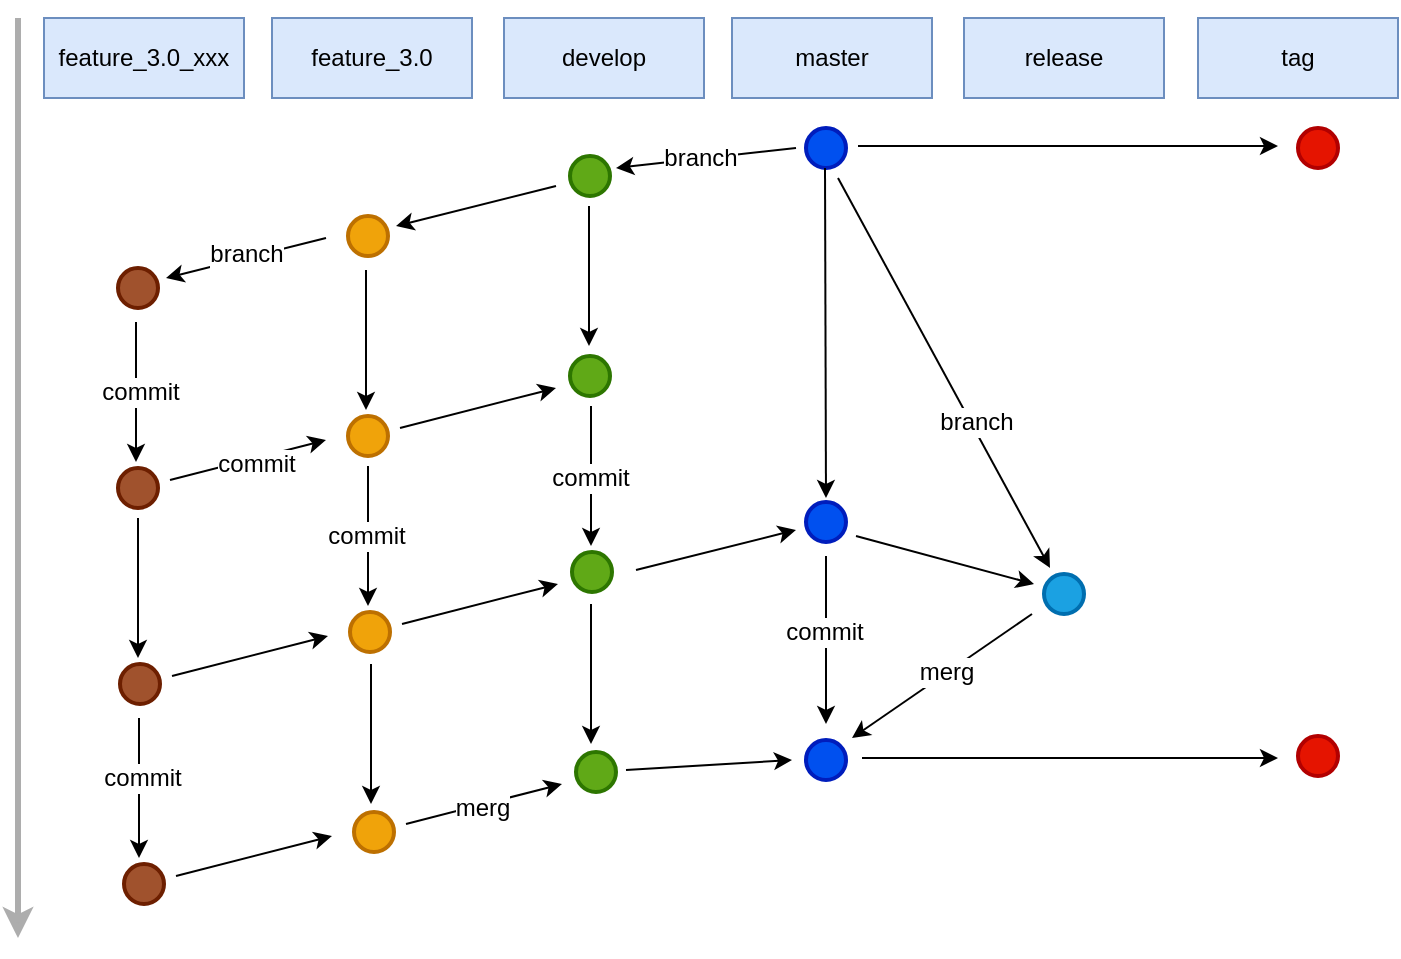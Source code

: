 <mxfile version="12.4.8" type="github">
  <diagram id="bZdrGn_u7kSr5fdO9PJD" name="第 1 页">
    <mxGraphModel dx="1100" dy="709" grid="0" gridSize="10" guides="1" tooltips="1" connect="1" arrows="1" fold="1" page="1" pageScale="1" pageWidth="827" pageHeight="1169" math="0" shadow="0">
      <root>
        <mxCell id="0"/>
        <mxCell id="1" parent="0"/>
        <mxCell id="2eYeX1Lvd2iA7qmvY2sF-1" value="feature_3.0_xxx" style="rounded=0;whiteSpace=wrap;html=1;fillColor=#dae8fc;strokeColor=#6c8ebf;" parent="1" vertex="1">
          <mxGeometry x="123" y="90" width="100" height="40" as="geometry"/>
        </mxCell>
        <mxCell id="2eYeX1Lvd2iA7qmvY2sF-2" value="master" style="rounded=0;whiteSpace=wrap;html=1;fillColor=#dae8fc;strokeColor=#6c8ebf;" parent="1" vertex="1">
          <mxGeometry x="467" y="90" width="100" height="40" as="geometry"/>
        </mxCell>
        <mxCell id="2eYeX1Lvd2iA7qmvY2sF-3" value="develop" style="rounded=0;whiteSpace=wrap;html=1;fillColor=#dae8fc;strokeColor=#6c8ebf;" parent="1" vertex="1">
          <mxGeometry x="353" y="90" width="100" height="40" as="geometry"/>
        </mxCell>
        <mxCell id="2eYeX1Lvd2iA7qmvY2sF-4" value="feature_3.0" style="rounded=0;whiteSpace=wrap;html=1;fillColor=#dae8fc;strokeColor=#6c8ebf;" parent="1" vertex="1">
          <mxGeometry x="237" y="90" width="100" height="40" as="geometry"/>
        </mxCell>
        <mxCell id="2eYeX1Lvd2iA7qmvY2sF-5" value="release" style="rounded=0;whiteSpace=wrap;html=1;fillColor=#dae8fc;strokeColor=#6c8ebf;" parent="1" vertex="1">
          <mxGeometry x="583" y="90" width="100" height="40" as="geometry"/>
        </mxCell>
        <mxCell id="2eYeX1Lvd2iA7qmvY2sF-6" value="" style="endArrow=classic;html=1;strokeWidth=3;fillColor=#647687;strokeColor=#ADADAD;" parent="1" edge="1">
          <mxGeometry width="50" height="50" relative="1" as="geometry">
            <mxPoint x="110" y="90" as="sourcePoint"/>
            <mxPoint x="110" y="550" as="targetPoint"/>
          </mxGeometry>
        </mxCell>
        <mxCell id="2eYeX1Lvd2iA7qmvY2sF-8" value="" style="ellipse;whiteSpace=wrap;html=1;aspect=fixed;strokeWidth=2;fillColor=#f0a30a;strokeColor=#BD7000;fontColor=#ffffff;" parent="1" vertex="1">
          <mxGeometry x="275" y="189" width="20" height="20" as="geometry"/>
        </mxCell>
        <mxCell id="2eYeX1Lvd2iA7qmvY2sF-9" value="" style="endArrow=classic;html=1;strokeColor=#000000;strokeWidth=1;" parent="1" edge="1">
          <mxGeometry width="50" height="50" relative="1" as="geometry">
            <mxPoint x="499" y="155" as="sourcePoint"/>
            <mxPoint x="409" y="165" as="targetPoint"/>
          </mxGeometry>
        </mxCell>
        <mxCell id="tTkCAmkSZLz3tP1ibJDq-10" value="branch" style="text;html=1;align=center;verticalAlign=middle;resizable=0;points=[];labelBackgroundColor=#ffffff;" vertex="1" connectable="0" parent="2eYeX1Lvd2iA7qmvY2sF-9">
          <mxGeometry x="0.063" y="-1" relative="1" as="geometry">
            <mxPoint as="offset"/>
          </mxGeometry>
        </mxCell>
        <mxCell id="2eYeX1Lvd2iA7qmvY2sF-10" value="" style="ellipse;whiteSpace=wrap;html=1;aspect=fixed;strokeWidth=2;fillColor=#0050ef;strokeColor=#001DBC;fontColor=#ffffff;" parent="1" vertex="1">
          <mxGeometry x="504" y="145" width="20" height="20" as="geometry"/>
        </mxCell>
        <mxCell id="2eYeX1Lvd2iA7qmvY2sF-12" value="" style="ellipse;whiteSpace=wrap;html=1;aspect=fixed;strokeWidth=2;fillColor=#60a917;strokeColor=#2D7600;fontColor=#ffffff;" parent="1" vertex="1">
          <mxGeometry x="386" y="159" width="20" height="20" as="geometry"/>
        </mxCell>
        <mxCell id="2eYeX1Lvd2iA7qmvY2sF-13" value="" style="endArrow=classic;html=1;strokeColor=#000000;strokeWidth=1;" parent="1" edge="1">
          <mxGeometry width="50" height="50" relative="1" as="geometry">
            <mxPoint x="379" y="174" as="sourcePoint"/>
            <mxPoint x="299" y="194" as="targetPoint"/>
          </mxGeometry>
        </mxCell>
        <mxCell id="2eYeX1Lvd2iA7qmvY2sF-14" value="" style="ellipse;whiteSpace=wrap;html=1;aspect=fixed;strokeWidth=2;fillColor=#f0a30a;strokeColor=#BD7000;fontColor=#ffffff;" parent="1" vertex="1">
          <mxGeometry x="275" y="289" width="20" height="20" as="geometry"/>
        </mxCell>
        <mxCell id="2eYeX1Lvd2iA7qmvY2sF-15" value="" style="endArrow=classic;html=1;strokeColor=#000000;strokeWidth=1;" parent="1" edge="1">
          <mxGeometry width="50" height="50" relative="1" as="geometry">
            <mxPoint x="284" y="216" as="sourcePoint"/>
            <mxPoint x="284" y="286" as="targetPoint"/>
          </mxGeometry>
        </mxCell>
        <mxCell id="2eYeX1Lvd2iA7qmvY2sF-16" value="" style="ellipse;whiteSpace=wrap;html=1;aspect=fixed;strokeWidth=2;fillColor=#60a917;strokeColor=#2D7600;fontColor=#ffffff;" parent="1" vertex="1">
          <mxGeometry x="386" y="259" width="20" height="20" as="geometry"/>
        </mxCell>
        <mxCell id="2eYeX1Lvd2iA7qmvY2sF-17" value="" style="endArrow=classic;html=1;strokeColor=#000000;strokeWidth=1;" parent="1" edge="1">
          <mxGeometry width="50" height="50" relative="1" as="geometry">
            <mxPoint x="395.5" y="184" as="sourcePoint"/>
            <mxPoint x="395.5" y="254" as="targetPoint"/>
          </mxGeometry>
        </mxCell>
        <mxCell id="2eYeX1Lvd2iA7qmvY2sF-18" value="" style="endArrow=classic;html=1;strokeColor=#000000;strokeWidth=1;" parent="1" edge="1">
          <mxGeometry width="50" height="50" relative="1" as="geometry">
            <mxPoint x="301" y="295" as="sourcePoint"/>
            <mxPoint x="379" y="275" as="targetPoint"/>
          </mxGeometry>
        </mxCell>
        <mxCell id="2eYeX1Lvd2iA7qmvY2sF-19" value="" style="ellipse;whiteSpace=wrap;html=1;aspect=fixed;strokeWidth=2;fillColor=#f0a30a;strokeColor=#BD7000;fontColor=#ffffff;" parent="1" vertex="1">
          <mxGeometry x="276" y="387" width="20" height="20" as="geometry"/>
        </mxCell>
        <mxCell id="2eYeX1Lvd2iA7qmvY2sF-20" value="" style="endArrow=classic;html=1;strokeColor=#000000;strokeWidth=1;" parent="1" edge="1">
          <mxGeometry width="50" height="50" relative="1" as="geometry">
            <mxPoint x="285" y="314" as="sourcePoint"/>
            <mxPoint x="285" y="384" as="targetPoint"/>
          </mxGeometry>
        </mxCell>
        <mxCell id="tTkCAmkSZLz3tP1ibJDq-20" value="commit" style="text;html=1;align=center;verticalAlign=middle;resizable=0;points=[];labelBackgroundColor=#ffffff;" vertex="1" connectable="0" parent="2eYeX1Lvd2iA7qmvY2sF-20">
          <mxGeometry y="-1" relative="1" as="geometry">
            <mxPoint as="offset"/>
          </mxGeometry>
        </mxCell>
        <mxCell id="2eYeX1Lvd2iA7qmvY2sF-21" value="" style="ellipse;whiteSpace=wrap;html=1;aspect=fixed;strokeWidth=2;fillColor=#60a917;strokeColor=#2D7600;fontColor=#ffffff;" parent="1" vertex="1">
          <mxGeometry x="387" y="357" width="20" height="20" as="geometry"/>
        </mxCell>
        <mxCell id="2eYeX1Lvd2iA7qmvY2sF-22" value="" style="endArrow=classic;html=1;strokeColor=#000000;strokeWidth=1;" parent="1" edge="1">
          <mxGeometry width="50" height="50" relative="1" as="geometry">
            <mxPoint x="302" y="393" as="sourcePoint"/>
            <mxPoint x="380" y="373" as="targetPoint"/>
          </mxGeometry>
        </mxCell>
        <mxCell id="2eYeX1Lvd2iA7qmvY2sF-23" value="" style="endArrow=classic;html=1;strokeColor=#000000;strokeWidth=1;" parent="1" edge="1">
          <mxGeometry width="50" height="50" relative="1" as="geometry">
            <mxPoint x="396.5" y="284" as="sourcePoint"/>
            <mxPoint x="396.5" y="354" as="targetPoint"/>
          </mxGeometry>
        </mxCell>
        <mxCell id="tTkCAmkSZLz3tP1ibJDq-25" value="commit" style="text;html=1;align=center;verticalAlign=middle;resizable=0;points=[];labelBackgroundColor=#ffffff;" vertex="1" connectable="0" parent="2eYeX1Lvd2iA7qmvY2sF-23">
          <mxGeometry x="0.029" y="-1" relative="1" as="geometry">
            <mxPoint as="offset"/>
          </mxGeometry>
        </mxCell>
        <mxCell id="2eYeX1Lvd2iA7qmvY2sF-24" value="" style="endArrow=classic;html=1;strokeColor=#000000;strokeWidth=1;" parent="1" edge="1">
          <mxGeometry width="50" height="50" relative="1" as="geometry">
            <mxPoint x="419" y="366" as="sourcePoint"/>
            <mxPoint x="499" y="346" as="targetPoint"/>
          </mxGeometry>
        </mxCell>
        <mxCell id="2eYeX1Lvd2iA7qmvY2sF-25" value="" style="ellipse;whiteSpace=wrap;html=1;aspect=fixed;strokeWidth=2;fillColor=#0050ef;strokeColor=#001DBC;fontColor=#ffffff;" parent="1" vertex="1">
          <mxGeometry x="504" y="332" width="20" height="20" as="geometry"/>
        </mxCell>
        <mxCell id="2eYeX1Lvd2iA7qmvY2sF-26" value="" style="endArrow=classic;html=1;strokeColor=#000000;strokeWidth=1;" parent="1" edge="1">
          <mxGeometry width="50" height="50" relative="1" as="geometry">
            <mxPoint x="513.5" y="165" as="sourcePoint"/>
            <mxPoint x="514" y="330" as="targetPoint"/>
          </mxGeometry>
        </mxCell>
        <mxCell id="2eYeX1Lvd2iA7qmvY2sF-28" value="" style="endArrow=classic;html=1;strokeColor=#000000;strokeWidth=1;" parent="1" edge="1">
          <mxGeometry width="50" height="50" relative="1" as="geometry">
            <mxPoint x="414" y="466" as="sourcePoint"/>
            <mxPoint x="497" y="461" as="targetPoint"/>
          </mxGeometry>
        </mxCell>
        <mxCell id="2eYeX1Lvd2iA7qmvY2sF-29" value="" style="ellipse;whiteSpace=wrap;html=1;aspect=fixed;strokeWidth=2;fillColor=#0050ef;strokeColor=#001DBC;fontColor=#ffffff;" parent="1" vertex="1">
          <mxGeometry x="504" y="451" width="20" height="20" as="geometry"/>
        </mxCell>
        <mxCell id="2eYeX1Lvd2iA7qmvY2sF-30" value="" style="endArrow=classic;html=1;strokeColor=#000000;strokeWidth=1;" parent="1" edge="1">
          <mxGeometry width="50" height="50" relative="1" as="geometry">
            <mxPoint x="529" y="349" as="sourcePoint"/>
            <mxPoint x="618" y="373" as="targetPoint"/>
          </mxGeometry>
        </mxCell>
        <mxCell id="2eYeX1Lvd2iA7qmvY2sF-31" value="" style="endArrow=classic;html=1;strokeColor=#000000;strokeWidth=1;" parent="1" edge="1">
          <mxGeometry width="50" height="50" relative="1" as="geometry">
            <mxPoint x="514" y="359" as="sourcePoint"/>
            <mxPoint x="514" y="443" as="targetPoint"/>
          </mxGeometry>
        </mxCell>
        <mxCell id="tTkCAmkSZLz3tP1ibJDq-26" value="commit" style="text;html=1;align=center;verticalAlign=middle;resizable=0;points=[];labelBackgroundColor=#ffffff;" vertex="1" connectable="0" parent="2eYeX1Lvd2iA7qmvY2sF-31">
          <mxGeometry x="-0.095" y="-1" relative="1" as="geometry">
            <mxPoint as="offset"/>
          </mxGeometry>
        </mxCell>
        <mxCell id="2eYeX1Lvd2iA7qmvY2sF-32" value="" style="ellipse;whiteSpace=wrap;html=1;aspect=fixed;strokeWidth=2;fillColor=#1ba1e2;strokeColor=#006EAF;fontColor=#ffffff;" parent="1" vertex="1">
          <mxGeometry x="623" y="368" width="20" height="20" as="geometry"/>
        </mxCell>
        <mxCell id="2eYeX1Lvd2iA7qmvY2sF-33" value="" style="endArrow=classic;html=1;strokeColor=#000000;strokeWidth=1;entryX=0.15;entryY=-0.15;entryDx=0;entryDy=0;entryPerimeter=0;" parent="1" target="2eYeX1Lvd2iA7qmvY2sF-32" edge="1">
          <mxGeometry width="50" height="50" relative="1" as="geometry">
            <mxPoint x="520" y="170" as="sourcePoint"/>
            <mxPoint x="630" y="360" as="targetPoint"/>
          </mxGeometry>
        </mxCell>
        <mxCell id="tTkCAmkSZLz3tP1ibJDq-21" value="branch" style="text;html=1;align=center;verticalAlign=middle;resizable=0;points=[];labelBackgroundColor=#ffffff;" vertex="1" connectable="0" parent="2eYeX1Lvd2iA7qmvY2sF-33">
          <mxGeometry x="0.263" y="2" relative="1" as="geometry">
            <mxPoint as="offset"/>
          </mxGeometry>
        </mxCell>
        <mxCell id="2eYeX1Lvd2iA7qmvY2sF-34" value="" style="endArrow=classic;html=1;strokeColor=#000000;strokeWidth=1;" parent="1" edge="1">
          <mxGeometry width="50" height="50" relative="1" as="geometry">
            <mxPoint x="617" y="388" as="sourcePoint"/>
            <mxPoint x="527" y="450" as="targetPoint"/>
          </mxGeometry>
        </mxCell>
        <mxCell id="tTkCAmkSZLz3tP1ibJDq-27" value="merg" style="text;html=1;align=center;verticalAlign=middle;resizable=0;points=[];labelBackgroundColor=#ffffff;" vertex="1" connectable="0" parent="2eYeX1Lvd2iA7qmvY2sF-34">
          <mxGeometry x="-0.051" y="-1" relative="1" as="geometry">
            <mxPoint as="offset"/>
          </mxGeometry>
        </mxCell>
        <mxCell id="2eYeX1Lvd2iA7qmvY2sF-35" value="" style="ellipse;whiteSpace=wrap;html=1;aspect=fixed;strokeWidth=2;fillColor=#e51400;strokeColor=#B20000;fontColor=#ffffff;" parent="1" vertex="1">
          <mxGeometry x="750" y="145" width="20" height="20" as="geometry"/>
        </mxCell>
        <mxCell id="2eYeX1Lvd2iA7qmvY2sF-37" value="" style="endArrow=classic;html=1;strokeColor=#000000;strokeWidth=1;" parent="1" edge="1">
          <mxGeometry width="50" height="50" relative="1" as="geometry">
            <mxPoint x="530" y="154" as="sourcePoint"/>
            <mxPoint x="740" y="154" as="targetPoint"/>
          </mxGeometry>
        </mxCell>
        <mxCell id="2eYeX1Lvd2iA7qmvY2sF-38" value="tag" style="rounded=0;whiteSpace=wrap;html=1;fillColor=#dae8fc;strokeColor=#6c8ebf;" parent="1" vertex="1">
          <mxGeometry x="700" y="90" width="100" height="40" as="geometry"/>
        </mxCell>
        <mxCell id="2eYeX1Lvd2iA7qmvY2sF-39" value="" style="ellipse;whiteSpace=wrap;html=1;aspect=fixed;strokeWidth=2;fillColor=#e51400;strokeColor=#B20000;fontColor=#ffffff;" parent="1" vertex="1">
          <mxGeometry x="750" y="449" width="20" height="20" as="geometry"/>
        </mxCell>
        <mxCell id="2eYeX1Lvd2iA7qmvY2sF-40" value="" style="endArrow=classic;html=1;strokeColor=#000000;strokeWidth=1;" parent="1" edge="1">
          <mxGeometry width="50" height="50" relative="1" as="geometry">
            <mxPoint x="532" y="460" as="sourcePoint"/>
            <mxPoint x="740" y="460" as="targetPoint"/>
          </mxGeometry>
        </mxCell>
        <mxCell id="tTkCAmkSZLz3tP1ibJDq-2" value="" style="ellipse;whiteSpace=wrap;html=1;aspect=fixed;strokeWidth=2;fillColor=#a0522d;strokeColor=#6D1F00;fontColor=#ffffff;" vertex="1" parent="1">
          <mxGeometry x="160" y="215" width="20" height="20" as="geometry"/>
        </mxCell>
        <mxCell id="tTkCAmkSZLz3tP1ibJDq-3" value="" style="endArrow=classic;html=1;strokeColor=#000000;strokeWidth=1;" edge="1" parent="1">
          <mxGeometry width="50" height="50" relative="1" as="geometry">
            <mxPoint x="264" y="200" as="sourcePoint"/>
            <mxPoint x="184" y="220" as="targetPoint"/>
          </mxGeometry>
        </mxCell>
        <mxCell id="tTkCAmkSZLz3tP1ibJDq-11" value="branch" style="text;html=1;align=center;verticalAlign=middle;resizable=0;points=[];labelBackgroundColor=#ffffff;" vertex="1" connectable="0" parent="tTkCAmkSZLz3tP1ibJDq-3">
          <mxGeometry x="0.012" y="-2" relative="1" as="geometry">
            <mxPoint as="offset"/>
          </mxGeometry>
        </mxCell>
        <mxCell id="tTkCAmkSZLz3tP1ibJDq-4" value="" style="ellipse;whiteSpace=wrap;html=1;aspect=fixed;strokeWidth=2;fillColor=#a0522d;strokeColor=#6D1F00;fontColor=#ffffff;" vertex="1" parent="1">
          <mxGeometry x="160" y="315" width="20" height="20" as="geometry"/>
        </mxCell>
        <mxCell id="tTkCAmkSZLz3tP1ibJDq-5" value="" style="endArrow=classic;html=1;strokeColor=#000000;strokeWidth=1;" edge="1" parent="1">
          <mxGeometry width="50" height="50" relative="1" as="geometry">
            <mxPoint x="169" y="242" as="sourcePoint"/>
            <mxPoint x="169" y="312" as="targetPoint"/>
          </mxGeometry>
        </mxCell>
        <mxCell id="tTkCAmkSZLz3tP1ibJDq-12" value="commit" style="text;html=1;align=center;verticalAlign=middle;resizable=0;points=[];labelBackgroundColor=#ffffff;" vertex="1" connectable="0" parent="tTkCAmkSZLz3tP1ibJDq-5">
          <mxGeometry y="2" relative="1" as="geometry">
            <mxPoint as="offset"/>
          </mxGeometry>
        </mxCell>
        <mxCell id="tTkCAmkSZLz3tP1ibJDq-6" value="" style="endArrow=classic;html=1;strokeColor=#000000;strokeWidth=1;" edge="1" parent="1">
          <mxGeometry width="50" height="50" relative="1" as="geometry">
            <mxPoint x="186" y="321" as="sourcePoint"/>
            <mxPoint x="264" y="301" as="targetPoint"/>
          </mxGeometry>
        </mxCell>
        <mxCell id="tTkCAmkSZLz3tP1ibJDq-13" value="commit" style="text;html=1;align=center;verticalAlign=middle;resizable=0;points=[];labelBackgroundColor=#ffffff;" vertex="1" connectable="0" parent="tTkCAmkSZLz3tP1ibJDq-6">
          <mxGeometry x="0.084" y="-3" relative="1" as="geometry">
            <mxPoint as="offset"/>
          </mxGeometry>
        </mxCell>
        <mxCell id="tTkCAmkSZLz3tP1ibJDq-7" value="" style="ellipse;whiteSpace=wrap;html=1;aspect=fixed;strokeWidth=2;fillColor=#a0522d;strokeColor=#6D1F00;fontColor=#ffffff;" vertex="1" parent="1">
          <mxGeometry x="161" y="413" width="20" height="20" as="geometry"/>
        </mxCell>
        <mxCell id="tTkCAmkSZLz3tP1ibJDq-8" value="" style="endArrow=classic;html=1;strokeColor=#000000;strokeWidth=1;" edge="1" parent="1">
          <mxGeometry width="50" height="50" relative="1" as="geometry">
            <mxPoint x="170" y="340" as="sourcePoint"/>
            <mxPoint x="170" y="410" as="targetPoint"/>
          </mxGeometry>
        </mxCell>
        <mxCell id="tTkCAmkSZLz3tP1ibJDq-9" value="" style="endArrow=classic;html=1;strokeColor=#000000;strokeWidth=1;" edge="1" parent="1">
          <mxGeometry width="50" height="50" relative="1" as="geometry">
            <mxPoint x="187" y="419" as="sourcePoint"/>
            <mxPoint x="265" y="399" as="targetPoint"/>
          </mxGeometry>
        </mxCell>
        <mxCell id="tTkCAmkSZLz3tP1ibJDq-14" value="" style="ellipse;whiteSpace=wrap;html=1;aspect=fixed;strokeWidth=2;fillColor=#f0a30a;strokeColor=#BD7000;fontColor=#ffffff;" vertex="1" parent="1">
          <mxGeometry x="278" y="487" width="20" height="20" as="geometry"/>
        </mxCell>
        <mxCell id="tTkCAmkSZLz3tP1ibJDq-15" value="" style="ellipse;whiteSpace=wrap;html=1;aspect=fixed;strokeWidth=2;fillColor=#60a917;strokeColor=#2D7600;fontColor=#ffffff;" vertex="1" parent="1">
          <mxGeometry x="389" y="457" width="20" height="20" as="geometry"/>
        </mxCell>
        <mxCell id="tTkCAmkSZLz3tP1ibJDq-16" value="" style="endArrow=classic;html=1;strokeColor=#000000;strokeWidth=1;" edge="1" parent="1">
          <mxGeometry width="50" height="50" relative="1" as="geometry">
            <mxPoint x="304" y="493" as="sourcePoint"/>
            <mxPoint x="382" y="473" as="targetPoint"/>
          </mxGeometry>
        </mxCell>
        <mxCell id="tTkCAmkSZLz3tP1ibJDq-28" value="merg" style="text;html=1;align=center;verticalAlign=middle;resizable=0;points=[];labelBackgroundColor=#ffffff;" vertex="1" connectable="0" parent="tTkCAmkSZLz3tP1ibJDq-16">
          <mxGeometry x="-0.03" y="-1" relative="1" as="geometry">
            <mxPoint as="offset"/>
          </mxGeometry>
        </mxCell>
        <mxCell id="tTkCAmkSZLz3tP1ibJDq-17" value="" style="ellipse;whiteSpace=wrap;html=1;aspect=fixed;strokeWidth=2;fillColor=#a0522d;strokeColor=#6D1F00;fontColor=#ffffff;" vertex="1" parent="1">
          <mxGeometry x="163" y="513" width="20" height="20" as="geometry"/>
        </mxCell>
        <mxCell id="tTkCAmkSZLz3tP1ibJDq-18" value="" style="endArrow=classic;html=1;strokeColor=#000000;strokeWidth=1;" edge="1" parent="1">
          <mxGeometry width="50" height="50" relative="1" as="geometry">
            <mxPoint x="189" y="519" as="sourcePoint"/>
            <mxPoint x="267" y="499" as="targetPoint"/>
          </mxGeometry>
        </mxCell>
        <mxCell id="tTkCAmkSZLz3tP1ibJDq-19" value="" style="endArrow=classic;html=1;strokeColor=#000000;strokeWidth=1;" edge="1" parent="1">
          <mxGeometry width="50" height="50" relative="1" as="geometry">
            <mxPoint x="170.5" y="440" as="sourcePoint"/>
            <mxPoint x="170.5" y="510" as="targetPoint"/>
          </mxGeometry>
        </mxCell>
        <mxCell id="tTkCAmkSZLz3tP1ibJDq-24" value="commit" style="text;html=1;align=center;verticalAlign=middle;resizable=0;points=[];labelBackgroundColor=#ffffff;" vertex="1" connectable="0" parent="tTkCAmkSZLz3tP1ibJDq-19">
          <mxGeometry x="-0.143" y="1" relative="1" as="geometry">
            <mxPoint as="offset"/>
          </mxGeometry>
        </mxCell>
        <mxCell id="tTkCAmkSZLz3tP1ibJDq-22" value="" style="endArrow=classic;html=1;strokeColor=#000000;strokeWidth=1;" edge="1" parent="1">
          <mxGeometry width="50" height="50" relative="1" as="geometry">
            <mxPoint x="286.5" y="413" as="sourcePoint"/>
            <mxPoint x="286.5" y="483" as="targetPoint"/>
          </mxGeometry>
        </mxCell>
        <mxCell id="tTkCAmkSZLz3tP1ibJDq-23" value="" style="endArrow=classic;html=1;strokeColor=#000000;strokeWidth=1;" edge="1" parent="1">
          <mxGeometry width="50" height="50" relative="1" as="geometry">
            <mxPoint x="396.5" y="383" as="sourcePoint"/>
            <mxPoint x="396.5" y="453" as="targetPoint"/>
          </mxGeometry>
        </mxCell>
      </root>
    </mxGraphModel>
  </diagram>
</mxfile>
